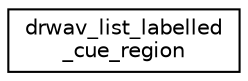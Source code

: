 digraph "Graphical Class Hierarchy"
{
 // LATEX_PDF_SIZE
  edge [fontname="Helvetica",fontsize="10",labelfontname="Helvetica",labelfontsize="10"];
  node [fontname="Helvetica",fontsize="10",shape=record];
  rankdir="LR";
  Node0 [label="drwav_list_labelled\l_cue_region",height=0.2,width=0.4,color="black", fillcolor="white", style="filled",URL="$structdrwav__list__labelled__cue__region.html",tooltip=" "];
}
